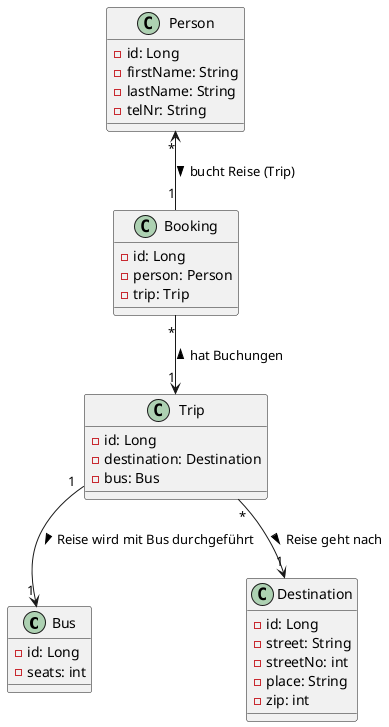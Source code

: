 @startuml

class Bus {
    -id: Long
    -seats: int
}

class Person {
    -id: Long
    -firstName: String
    -lastName: String
    -telNr: String
}

class Trip {
  - id: Long
  - destination: Destination
  - bus: Bus
}

class Destination {
   - id: Long
   - street: String
   - streetNo: int
   - place: String
   - zip: int
}

class Booking {
  - id: Long
  - person: Person
  - trip: Trip
}

Trip  "*" --> "1" Destination : Reise geht nach >
Trip "1" --> "1" Bus : Reise wird mit Bus durchgeführt >
Booking "*" --> "1" Trip : hat Buchungen <
Person "*" <-- "1"  Booking : bucht Reise (Trip) >

@enduml

